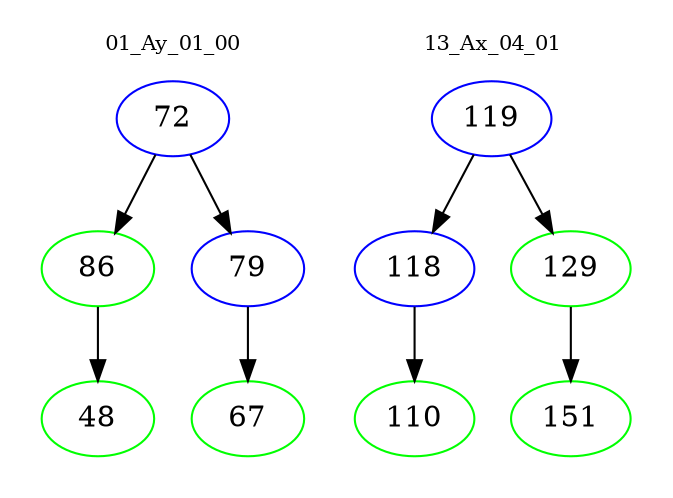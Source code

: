 digraph{
subgraph cluster_0 {
color = white
label = "01_Ay_01_00";
fontsize=10;
T0_72 [label="72", color="blue"]
T0_72 -> T0_86 [color="black"]
T0_86 [label="86", color="green"]
T0_86 -> T0_48 [color="black"]
T0_48 [label="48", color="green"]
T0_72 -> T0_79 [color="black"]
T0_79 [label="79", color="blue"]
T0_79 -> T0_67 [color="black"]
T0_67 [label="67", color="green"]
}
subgraph cluster_1 {
color = white
label = "13_Ax_04_01";
fontsize=10;
T1_119 [label="119", color="blue"]
T1_119 -> T1_118 [color="black"]
T1_118 [label="118", color="blue"]
T1_118 -> T1_110 [color="black"]
T1_110 [label="110", color="green"]
T1_119 -> T1_129 [color="black"]
T1_129 [label="129", color="green"]
T1_129 -> T1_151 [color="black"]
T1_151 [label="151", color="green"]
}
}
